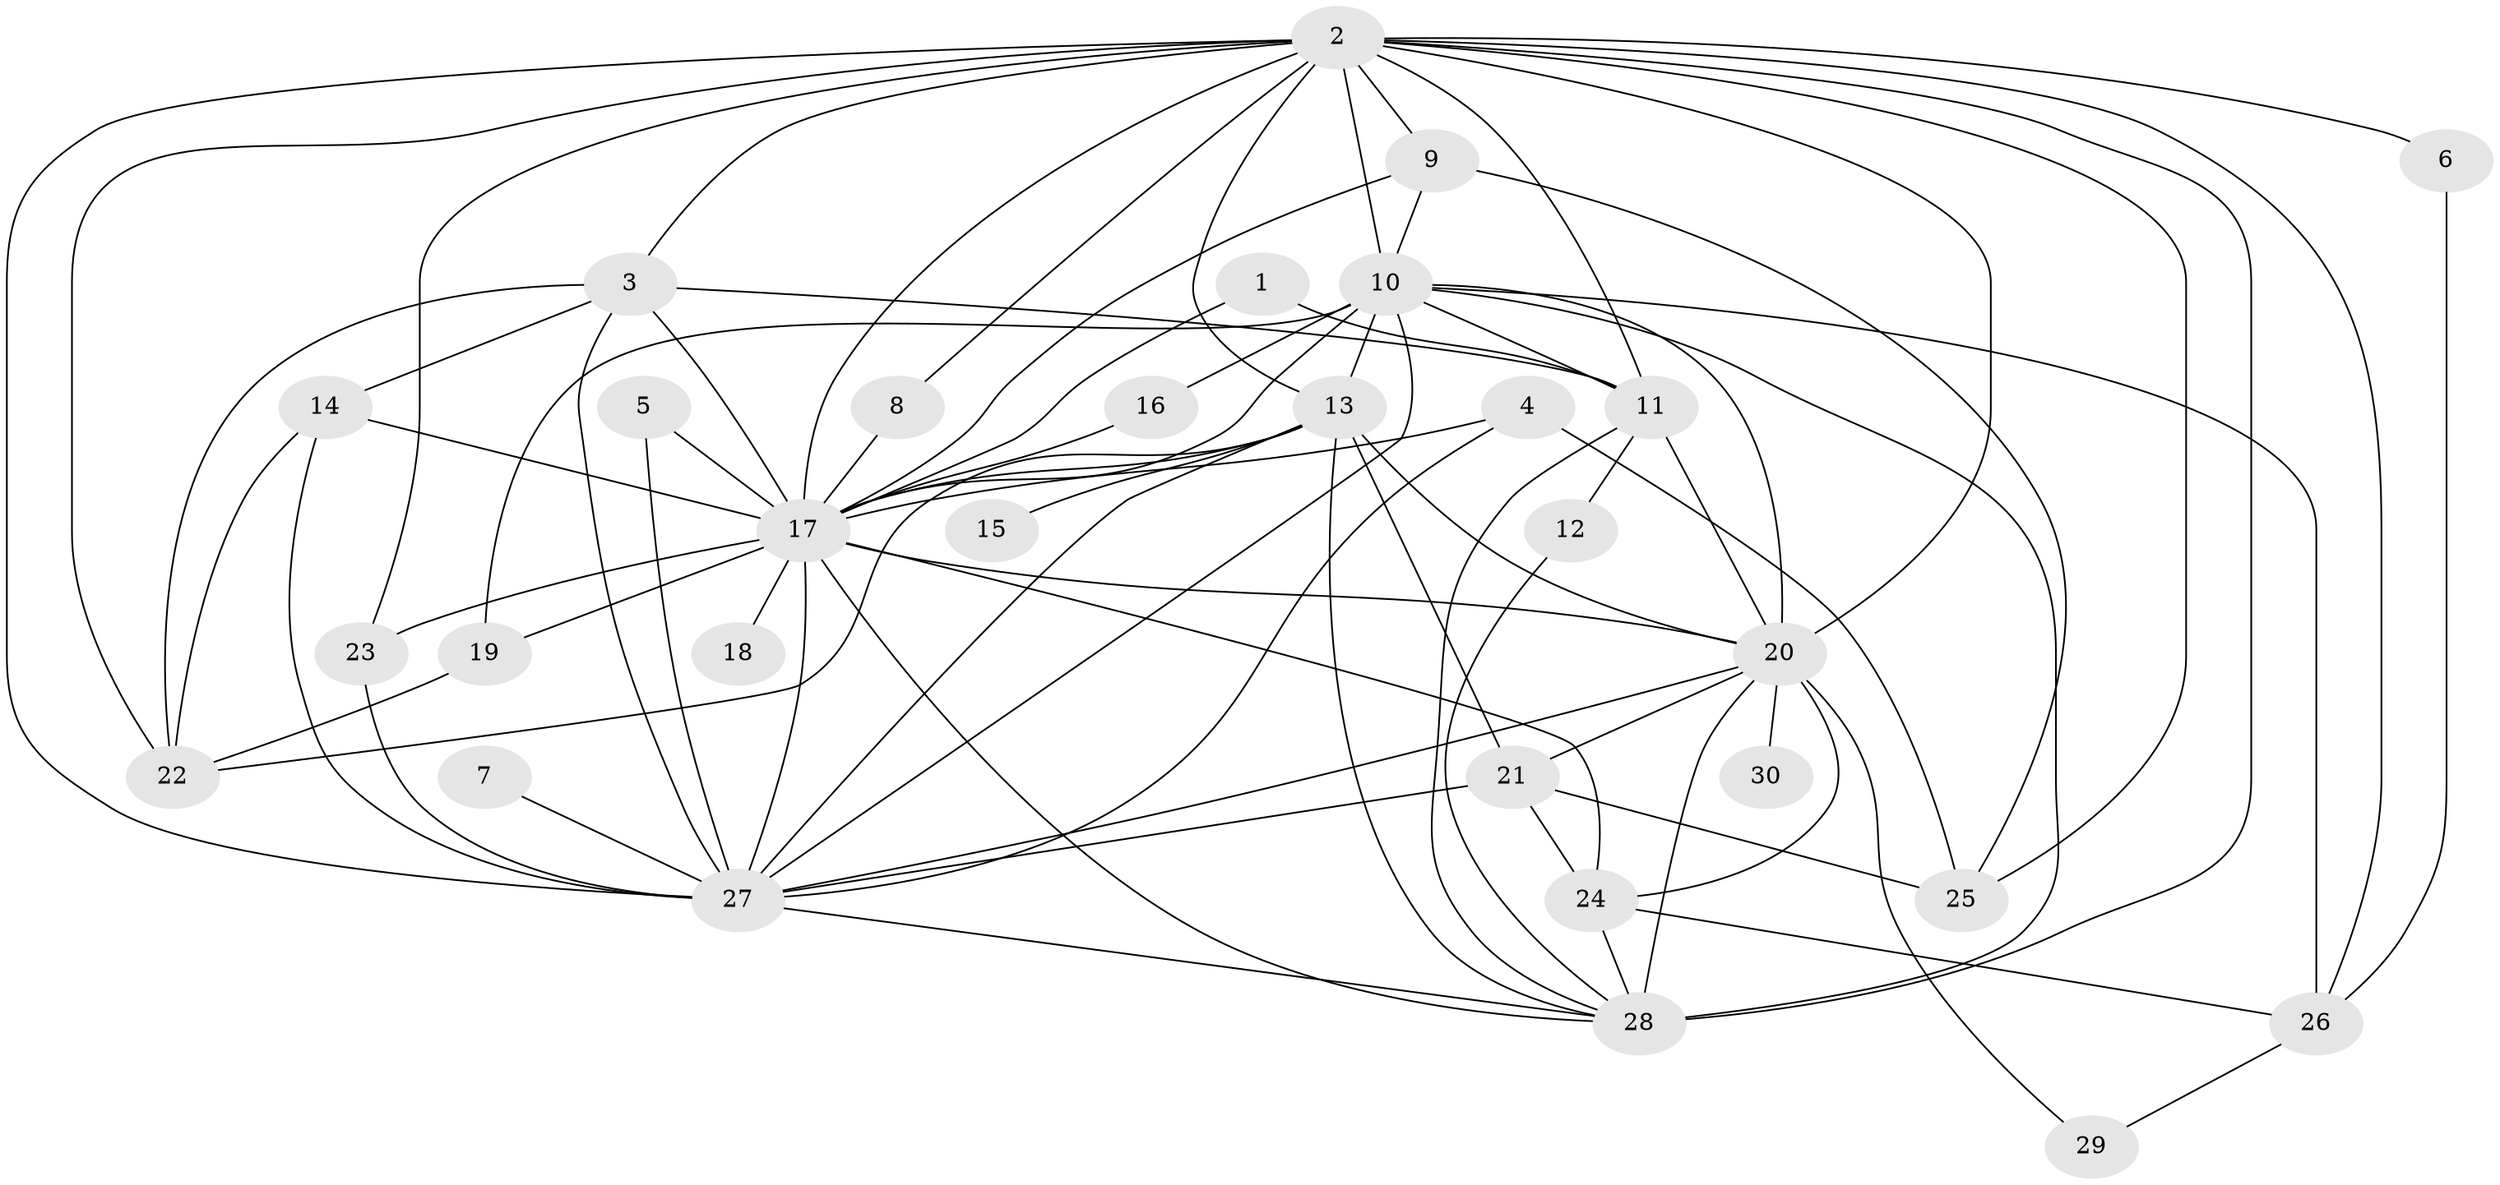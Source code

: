 // original degree distribution, {15: 0.013513513513513514, 17: 0.02702702702702703, 21: 0.013513513513513514, 14: 0.04054054054054054, 12: 0.013513513513513514, 13: 0.013513513513513514, 34: 0.013513513513513514, 5: 0.02702702702702703, 8: 0.013513513513513514, 2: 0.5135135135135135, 3: 0.1891891891891892, 4: 0.10810810810810811, 7: 0.013513513513513514}
// Generated by graph-tools (version 1.1) at 2025/36/03/04/25 23:36:22]
// undirected, 30 vertices, 79 edges
graph export_dot {
  node [color=gray90,style=filled];
  1;
  2;
  3;
  4;
  5;
  6;
  7;
  8;
  9;
  10;
  11;
  12;
  13;
  14;
  15;
  16;
  17;
  18;
  19;
  20;
  21;
  22;
  23;
  24;
  25;
  26;
  27;
  28;
  29;
  30;
  1 -- 11 [weight=1.0];
  1 -- 17 [weight=1.0];
  2 -- 3 [weight=1.0];
  2 -- 6 [weight=3.0];
  2 -- 8 [weight=1.0];
  2 -- 9 [weight=1.0];
  2 -- 10 [weight=6.0];
  2 -- 11 [weight=1.0];
  2 -- 13 [weight=4.0];
  2 -- 17 [weight=4.0];
  2 -- 20 [weight=3.0];
  2 -- 22 [weight=1.0];
  2 -- 23 [weight=1.0];
  2 -- 25 [weight=1.0];
  2 -- 26 [weight=1.0];
  2 -- 27 [weight=5.0];
  2 -- 28 [weight=3.0];
  3 -- 11 [weight=1.0];
  3 -- 14 [weight=1.0];
  3 -- 17 [weight=1.0];
  3 -- 22 [weight=1.0];
  3 -- 27 [weight=1.0];
  4 -- 17 [weight=1.0];
  4 -- 25 [weight=1.0];
  4 -- 27 [weight=2.0];
  5 -- 17 [weight=1.0];
  5 -- 27 [weight=1.0];
  6 -- 26 [weight=1.0];
  7 -- 27 [weight=1.0];
  8 -- 17 [weight=2.0];
  9 -- 10 [weight=1.0];
  9 -- 17 [weight=1.0];
  9 -- 25 [weight=1.0];
  10 -- 11 [weight=2.0];
  10 -- 13 [weight=2.0];
  10 -- 16 [weight=2.0];
  10 -- 17 [weight=4.0];
  10 -- 19 [weight=2.0];
  10 -- 20 [weight=2.0];
  10 -- 26 [weight=1.0];
  10 -- 27 [weight=2.0];
  10 -- 28 [weight=3.0];
  11 -- 12 [weight=1.0];
  11 -- 20 [weight=1.0];
  11 -- 28 [weight=1.0];
  12 -- 28 [weight=1.0];
  13 -- 15 [weight=1.0];
  13 -- 17 [weight=3.0];
  13 -- 20 [weight=1.0];
  13 -- 21 [weight=1.0];
  13 -- 22 [weight=1.0];
  13 -- 27 [weight=1.0];
  13 -- 28 [weight=1.0];
  14 -- 17 [weight=3.0];
  14 -- 22 [weight=1.0];
  14 -- 27 [weight=1.0];
  16 -- 17 [weight=1.0];
  17 -- 18 [weight=1.0];
  17 -- 19 [weight=1.0];
  17 -- 20 [weight=2.0];
  17 -- 23 [weight=1.0];
  17 -- 24 [weight=2.0];
  17 -- 27 [weight=2.0];
  17 -- 28 [weight=2.0];
  19 -- 22 [weight=1.0];
  20 -- 21 [weight=1.0];
  20 -- 24 [weight=2.0];
  20 -- 27 [weight=1.0];
  20 -- 28 [weight=1.0];
  20 -- 29 [weight=1.0];
  20 -- 30 [weight=1.0];
  21 -- 24 [weight=1.0];
  21 -- 25 [weight=1.0];
  21 -- 27 [weight=1.0];
  23 -- 27 [weight=1.0];
  24 -- 26 [weight=1.0];
  24 -- 28 [weight=1.0];
  26 -- 29 [weight=1.0];
  27 -- 28 [weight=1.0];
}
